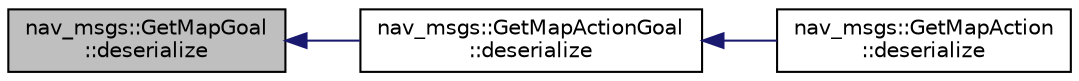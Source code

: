 digraph "nav_msgs::GetMapGoal::deserialize"
{
  edge [fontname="Helvetica",fontsize="10",labelfontname="Helvetica",labelfontsize="10"];
  node [fontname="Helvetica",fontsize="10",shape=record];
  rankdir="LR";
  Node1 [label="nav_msgs::GetMapGoal\l::deserialize",height=0.2,width=0.4,color="black", fillcolor="grey75", style="filled" fontcolor="black"];
  Node1 -> Node2 [dir="back",color="midnightblue",fontsize="10",style="solid",fontname="Helvetica"];
  Node2 [label="nav_msgs::GetMapActionGoal\l::deserialize",height=0.2,width=0.4,color="black", fillcolor="white", style="filled",URL="$classnav__msgs_1_1_get_map_action_goal.html#a478b8b2b0516c088430b12e4e547e810"];
  Node2 -> Node3 [dir="back",color="midnightblue",fontsize="10",style="solid",fontname="Helvetica"];
  Node3 [label="nav_msgs::GetMapAction\l::deserialize",height=0.2,width=0.4,color="black", fillcolor="white", style="filled",URL="$classnav__msgs_1_1_get_map_action.html#accd936f236c0c2eeefab8bbb54b9b35e"];
}
